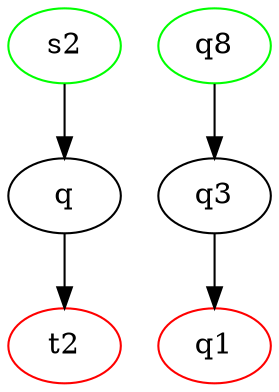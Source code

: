 digraph coucou {
s2 [initial=1,color=green];
t2 [final=1,color=red];
s2 -> q -> t2;
q8 [initial=1,color=green];
q1 [final=1,color=red];
q8 -> q3 -> q1;
}